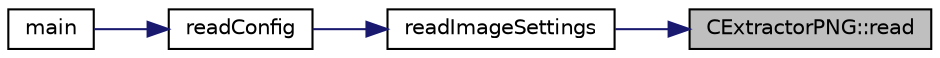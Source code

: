 digraph "CExtractorPNG::read"
{
 // LATEX_PDF_SIZE
  edge [fontname="Helvetica",fontsize="10",labelfontname="Helvetica",labelfontsize="10"];
  node [fontname="Helvetica",fontsize="10",shape=record];
  rankdir="RL";
  Node1 [label="CExtractorPNG::read",height=0.2,width=0.4,color="black", fillcolor="grey75", style="filled", fontcolor="black",tooltip=" "];
  Node1 -> Node2 [dir="back",color="midnightblue",fontsize="10",style="solid"];
  Node2 [label="readImageSettings",height=0.2,width=0.4,color="black", fillcolor="white", style="filled",URL="$readConfig_8cpp.html#a1dcac510cdac9b9fc26e098ef3eef67e",tooltip=" "];
  Node2 -> Node3 [dir="back",color="midnightblue",fontsize="10",style="solid"];
  Node3 [label="readConfig",height=0.2,width=0.4,color="black", fillcolor="white", style="filled",URL="$readConfig_8cpp.html#ac3a85c497b611b8c4bc6c0679a16efab",tooltip=" "];
  Node3 -> Node4 [dir="back",color="midnightblue",fontsize="10",style="solid"];
  Node4 [label="main",height=0.2,width=0.4,color="black", fillcolor="white", style="filled",URL="$main_8cpp.html#a0ddf1224851353fc92bfbff6f499fa97",tooltip=" "];
}

